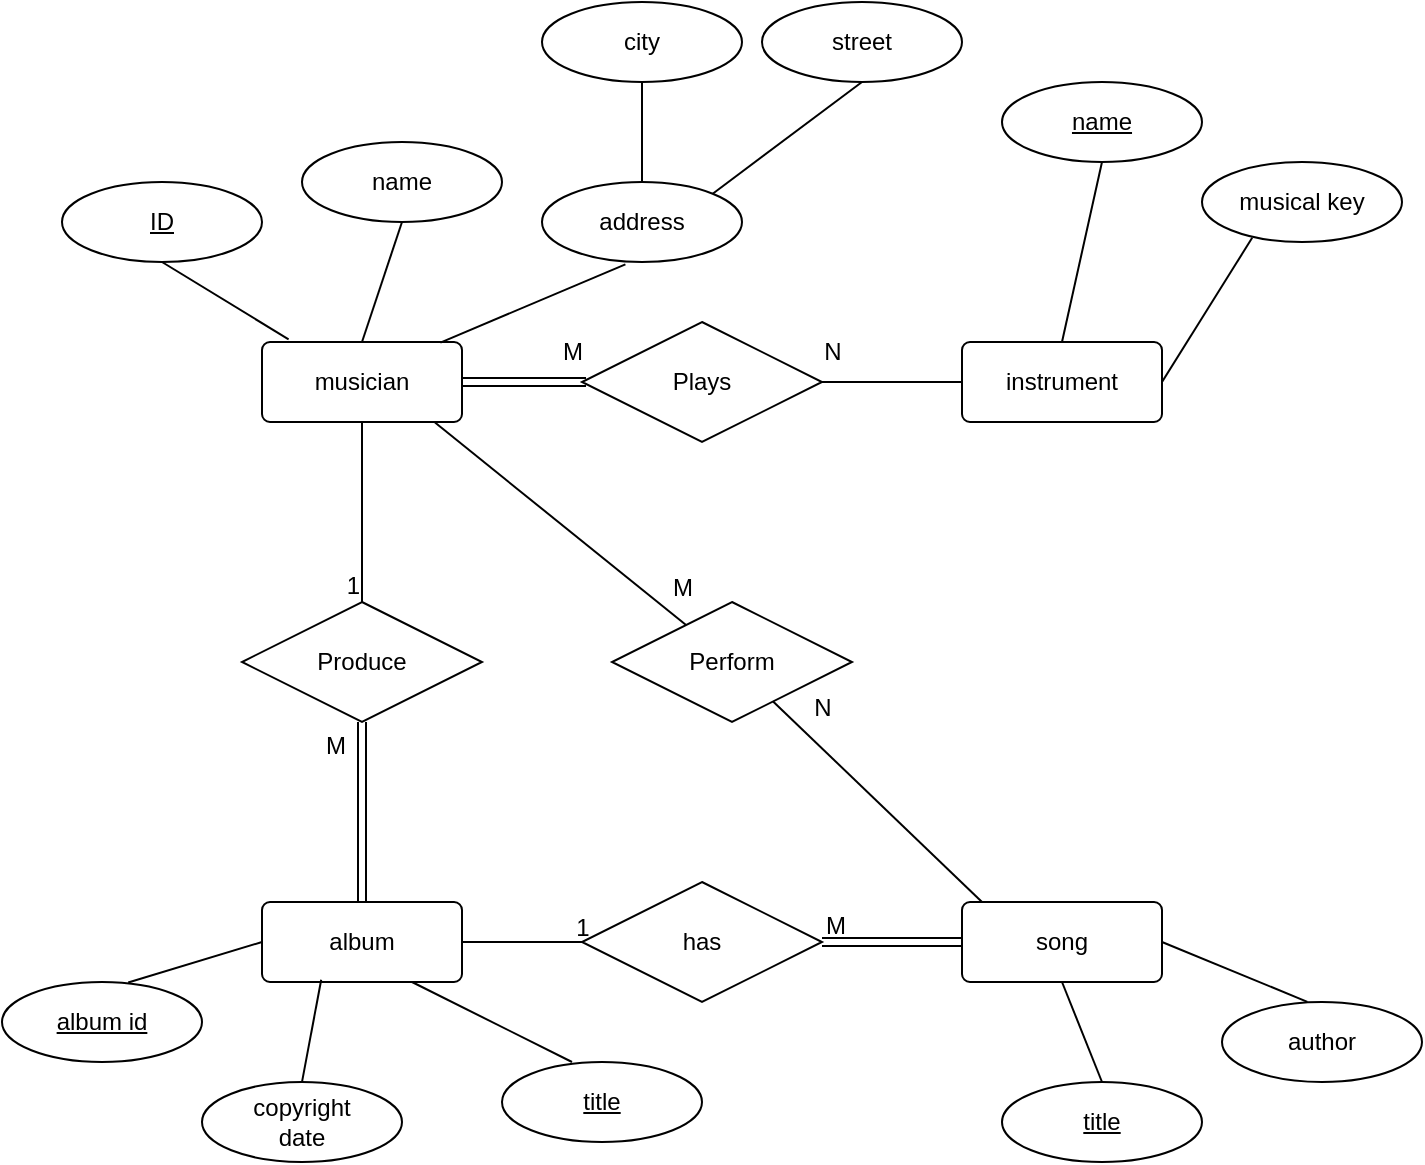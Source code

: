 <mxfile version="24.7.7">
  <diagram name="Page-1" id="1WG3cOHDoq-FHrJHbGw0">
    <mxGraphModel dx="989" dy="528" grid="1" gridSize="10" guides="1" tooltips="1" connect="1" arrows="1" fold="1" page="1" pageScale="1" pageWidth="850" pageHeight="1100" math="0" shadow="0">
      <root>
        <mxCell id="0" />
        <mxCell id="1" parent="0" />
        <mxCell id="Ia2qj5MPASJHxiKqFPaQ-2" value="musician" style="rounded=1;arcSize=10;whiteSpace=wrap;html=1;align=center;" vertex="1" parent="1">
          <mxGeometry x="190" y="480" width="100" height="40" as="geometry" />
        </mxCell>
        <mxCell id="Ia2qj5MPASJHxiKqFPaQ-3" value="instrument" style="rounded=1;arcSize=10;whiteSpace=wrap;html=1;align=center;" vertex="1" parent="1">
          <mxGeometry x="540" y="480" width="100" height="40" as="geometry" />
        </mxCell>
        <mxCell id="Ia2qj5MPASJHxiKqFPaQ-4" value="album" style="rounded=1;arcSize=10;whiteSpace=wrap;html=1;align=center;" vertex="1" parent="1">
          <mxGeometry x="190" y="760" width="100" height="40" as="geometry" />
        </mxCell>
        <mxCell id="Ia2qj5MPASJHxiKqFPaQ-5" value="song" style="rounded=1;arcSize=10;whiteSpace=wrap;html=1;align=center;" vertex="1" parent="1">
          <mxGeometry x="540" y="760" width="100" height="40" as="geometry" />
        </mxCell>
        <mxCell id="Ia2qj5MPASJHxiKqFPaQ-6" value="name" style="ellipse;whiteSpace=wrap;html=1;align=center;" vertex="1" parent="1">
          <mxGeometry x="210" y="380" width="100" height="40" as="geometry" />
        </mxCell>
        <mxCell id="Ia2qj5MPASJHxiKqFPaQ-7" value="" style="endArrow=none;html=1;rounded=0;exitX=0.5;exitY=1;exitDx=0;exitDy=0;entryX=0.5;entryY=0;entryDx=0;entryDy=0;" edge="1" parent="1" source="Ia2qj5MPASJHxiKqFPaQ-6" target="Ia2qj5MPASJHxiKqFPaQ-2">
          <mxGeometry relative="1" as="geometry">
            <mxPoint x="120" y="490" as="sourcePoint" />
            <mxPoint x="280" y="490" as="targetPoint" />
          </mxGeometry>
        </mxCell>
        <mxCell id="Ia2qj5MPASJHxiKqFPaQ-8" value="ID" style="ellipse;whiteSpace=wrap;html=1;align=center;fontStyle=4;" vertex="1" parent="1">
          <mxGeometry x="90" y="400" width="100" height="40" as="geometry" />
        </mxCell>
        <mxCell id="Ia2qj5MPASJHxiKqFPaQ-9" value="" style="endArrow=none;html=1;rounded=0;exitX=0.5;exitY=1;exitDx=0;exitDy=0;entryX=0.133;entryY=-0.033;entryDx=0;entryDy=0;entryPerimeter=0;" edge="1" parent="1" source="Ia2qj5MPASJHxiKqFPaQ-8" target="Ia2qj5MPASJHxiKqFPaQ-2">
          <mxGeometry relative="1" as="geometry">
            <mxPoint x="100" y="520" as="sourcePoint" />
            <mxPoint x="260" y="520" as="targetPoint" />
          </mxGeometry>
        </mxCell>
        <mxCell id="Ia2qj5MPASJHxiKqFPaQ-11" value="address" style="ellipse;whiteSpace=wrap;html=1;align=center;" vertex="1" parent="1">
          <mxGeometry x="330" y="400" width="100" height="40" as="geometry" />
        </mxCell>
        <mxCell id="Ia2qj5MPASJHxiKqFPaQ-12" value="" style="endArrow=none;html=1;rounded=0;exitX=0.892;exitY=0.008;exitDx=0;exitDy=0;exitPerimeter=0;entryX=0.417;entryY=1.029;entryDx=0;entryDy=0;entryPerimeter=0;" edge="1" parent="1" source="Ia2qj5MPASJHxiKqFPaQ-2" target="Ia2qj5MPASJHxiKqFPaQ-11">
          <mxGeometry relative="1" as="geometry">
            <mxPoint x="340" y="470" as="sourcePoint" />
            <mxPoint x="500" y="470" as="targetPoint" />
          </mxGeometry>
        </mxCell>
        <mxCell id="Ia2qj5MPASJHxiKqFPaQ-13" value="city" style="ellipse;whiteSpace=wrap;html=1;align=center;" vertex="1" parent="1">
          <mxGeometry x="330" y="310" width="100" height="40" as="geometry" />
        </mxCell>
        <mxCell id="Ia2qj5MPASJHxiKqFPaQ-14" value="street" style="ellipse;whiteSpace=wrap;html=1;align=center;" vertex="1" parent="1">
          <mxGeometry x="440" y="310" width="100" height="40" as="geometry" />
        </mxCell>
        <mxCell id="Ia2qj5MPASJHxiKqFPaQ-15" value="" style="endArrow=none;html=1;rounded=0;entryX=0.5;entryY=1;entryDx=0;entryDy=0;exitX=0.5;exitY=0;exitDx=0;exitDy=0;" edge="1" parent="1" source="Ia2qj5MPASJHxiKqFPaQ-11" target="Ia2qj5MPASJHxiKqFPaQ-13">
          <mxGeometry relative="1" as="geometry">
            <mxPoint x="350" y="630" as="sourcePoint" />
            <mxPoint x="510" y="630" as="targetPoint" />
          </mxGeometry>
        </mxCell>
        <mxCell id="Ia2qj5MPASJHxiKqFPaQ-16" value="" style="endArrow=none;html=1;rounded=0;entryX=0.5;entryY=1;entryDx=0;entryDy=0;exitX=1;exitY=0;exitDx=0;exitDy=0;" edge="1" parent="1" source="Ia2qj5MPASJHxiKqFPaQ-11" target="Ia2qj5MPASJHxiKqFPaQ-14">
          <mxGeometry relative="1" as="geometry">
            <mxPoint x="350" y="470" as="sourcePoint" />
            <mxPoint x="510" y="470" as="targetPoint" />
          </mxGeometry>
        </mxCell>
        <mxCell id="Ia2qj5MPASJHxiKqFPaQ-19" value="Plays" style="shape=rhombus;perimeter=rhombusPerimeter;whiteSpace=wrap;html=1;align=center;" vertex="1" parent="1">
          <mxGeometry x="350" y="470" width="120" height="60" as="geometry" />
        </mxCell>
        <mxCell id="Ia2qj5MPASJHxiKqFPaQ-20" value="" style="endArrow=none;html=1;rounded=0;" edge="1" parent="1">
          <mxGeometry relative="1" as="geometry">
            <mxPoint x="470" y="500" as="sourcePoint" />
            <mxPoint x="540" y="500" as="targetPoint" />
          </mxGeometry>
        </mxCell>
        <mxCell id="Ia2qj5MPASJHxiKqFPaQ-21" value="N" style="text;html=1;align=center;verticalAlign=middle;resizable=0;points=[];autosize=1;strokeColor=none;fillColor=none;" vertex="1" parent="1">
          <mxGeometry x="460" y="470" width="30" height="30" as="geometry" />
        </mxCell>
        <mxCell id="Ia2qj5MPASJHxiKqFPaQ-24" value="M" style="text;html=1;align=center;verticalAlign=middle;resizable=0;points=[];autosize=1;strokeColor=none;fillColor=none;" vertex="1" parent="1">
          <mxGeometry x="330" y="470" width="30" height="30" as="geometry" />
        </mxCell>
        <mxCell id="Ia2qj5MPASJHxiKqFPaQ-25" value="" style="shape=link;html=1;rounded=0;entryX=0;entryY=0.5;entryDx=0;entryDy=0;exitX=1;exitY=0.5;exitDx=0;exitDy=0;" edge="1" parent="1" source="Ia2qj5MPASJHxiKqFPaQ-28" target="Ia2qj5MPASJHxiKqFPaQ-5">
          <mxGeometry relative="1" as="geometry">
            <mxPoint x="490" y="650" as="sourcePoint" />
            <mxPoint x="515" y="689.58" as="targetPoint" />
          </mxGeometry>
        </mxCell>
        <mxCell id="Ia2qj5MPASJHxiKqFPaQ-26" value="M" style="resizable=0;html=1;whiteSpace=wrap;align=left;verticalAlign=bottom;" connectable="0" vertex="1" parent="Ia2qj5MPASJHxiKqFPaQ-25">
          <mxGeometry x="-1" relative="1" as="geometry" />
        </mxCell>
        <mxCell id="Ia2qj5MPASJHxiKqFPaQ-28" value="has" style="shape=rhombus;perimeter=rhombusPerimeter;whiteSpace=wrap;html=1;align=center;" vertex="1" parent="1">
          <mxGeometry x="350" y="750" width="120" height="60" as="geometry" />
        </mxCell>
        <mxCell id="Ia2qj5MPASJHxiKqFPaQ-29" value="" style="endArrow=none;html=1;rounded=0;exitX=1;exitY=0.5;exitDx=0;exitDy=0;entryX=0;entryY=0.5;entryDx=0;entryDy=0;" edge="1" parent="1" source="Ia2qj5MPASJHxiKqFPaQ-4" target="Ia2qj5MPASJHxiKqFPaQ-28">
          <mxGeometry relative="1" as="geometry">
            <mxPoint x="320" y="730" as="sourcePoint" />
            <mxPoint x="480" y="730" as="targetPoint" />
          </mxGeometry>
        </mxCell>
        <mxCell id="Ia2qj5MPASJHxiKqFPaQ-31" value="Produce" style="shape=rhombus;perimeter=rhombusPerimeter;whiteSpace=wrap;html=1;align=center;" vertex="1" parent="1">
          <mxGeometry x="180" y="610" width="120" height="60" as="geometry" />
        </mxCell>
        <mxCell id="Ia2qj5MPASJHxiKqFPaQ-32" value="" style="endArrow=none;html=1;rounded=0;exitX=0.5;exitY=1;exitDx=0;exitDy=0;entryX=0.5;entryY=0;entryDx=0;entryDy=0;" edge="1" parent="1" source="Ia2qj5MPASJHxiKqFPaQ-2" target="Ia2qj5MPASJHxiKqFPaQ-31">
          <mxGeometry relative="1" as="geometry">
            <mxPoint x="140" y="590" as="sourcePoint" />
            <mxPoint x="300" y="590" as="targetPoint" />
          </mxGeometry>
        </mxCell>
        <mxCell id="Ia2qj5MPASJHxiKqFPaQ-33" value="1" style="resizable=0;html=1;whiteSpace=wrap;align=right;verticalAlign=bottom;" connectable="0" vertex="1" parent="Ia2qj5MPASJHxiKqFPaQ-32">
          <mxGeometry x="1" relative="1" as="geometry" />
        </mxCell>
        <mxCell id="Ia2qj5MPASJHxiKqFPaQ-37" value="" style="shape=link;html=1;rounded=0;exitX=0.5;exitY=1;exitDx=0;exitDy=0;entryX=0.5;entryY=0;entryDx=0;entryDy=0;" edge="1" parent="1" source="Ia2qj5MPASJHxiKqFPaQ-31" target="Ia2qj5MPASJHxiKqFPaQ-4">
          <mxGeometry relative="1" as="geometry">
            <mxPoint x="240" y="720" as="sourcePoint" />
            <mxPoint x="400" y="720" as="targetPoint" />
          </mxGeometry>
        </mxCell>
        <mxCell id="Ia2qj5MPASJHxiKqFPaQ-38" value="M" style="resizable=0;html=1;whiteSpace=wrap;align=left;verticalAlign=bottom;" connectable="0" vertex="1" parent="Ia2qj5MPASJHxiKqFPaQ-37">
          <mxGeometry x="-1" relative="1" as="geometry">
            <mxPoint x="-20" y="20" as="offset" />
          </mxGeometry>
        </mxCell>
        <mxCell id="Ia2qj5MPASJHxiKqFPaQ-40" value="" style="shape=link;html=1;rounded=0;exitX=1;exitY=0.5;exitDx=0;exitDy=0;" edge="1" parent="1" source="Ia2qj5MPASJHxiKqFPaQ-2">
          <mxGeometry relative="1" as="geometry">
            <mxPoint x="300" y="560" as="sourcePoint" />
            <mxPoint x="352" y="500" as="targetPoint" />
          </mxGeometry>
        </mxCell>
        <mxCell id="Ia2qj5MPASJHxiKqFPaQ-43" value="name" style="ellipse;whiteSpace=wrap;html=1;align=center;fontStyle=4;" vertex="1" parent="1">
          <mxGeometry x="560" y="350" width="100" height="40" as="geometry" />
        </mxCell>
        <mxCell id="Ia2qj5MPASJHxiKqFPaQ-44" value="" style="endArrow=none;html=1;rounded=0;exitX=0.5;exitY=0;exitDx=0;exitDy=0;" edge="1" parent="1" source="Ia2qj5MPASJHxiKqFPaQ-3">
          <mxGeometry relative="1" as="geometry">
            <mxPoint x="620" y="450" as="sourcePoint" />
            <mxPoint x="610" y="390" as="targetPoint" />
          </mxGeometry>
        </mxCell>
        <mxCell id="Ia2qj5MPASJHxiKqFPaQ-45" value="musical key" style="ellipse;whiteSpace=wrap;html=1;align=center;" vertex="1" parent="1">
          <mxGeometry x="660" y="390" width="100" height="40" as="geometry" />
        </mxCell>
        <mxCell id="Ia2qj5MPASJHxiKqFPaQ-46" value="" style="endArrow=none;html=1;rounded=0;exitX=1;exitY=0.5;exitDx=0;exitDy=0;entryX=0.251;entryY=0.947;entryDx=0;entryDy=0;entryPerimeter=0;" edge="1" parent="1" source="Ia2qj5MPASJHxiKqFPaQ-3" target="Ia2qj5MPASJHxiKqFPaQ-45">
          <mxGeometry relative="1" as="geometry">
            <mxPoint x="670" y="510" as="sourcePoint" />
            <mxPoint x="830" y="510" as="targetPoint" />
          </mxGeometry>
        </mxCell>
        <mxCell id="Ia2qj5MPASJHxiKqFPaQ-47" value="&lt;div&gt;title&lt;/div&gt;" style="ellipse;whiteSpace=wrap;html=1;align=center;fontStyle=4;" vertex="1" parent="1">
          <mxGeometry x="560" y="850" width="100" height="40" as="geometry" />
        </mxCell>
        <mxCell id="Ia2qj5MPASJHxiKqFPaQ-48" value="author" style="ellipse;whiteSpace=wrap;html=1;align=center;" vertex="1" parent="1">
          <mxGeometry x="670" y="810" width="100" height="40" as="geometry" />
        </mxCell>
        <mxCell id="Ia2qj5MPASJHxiKqFPaQ-49" value="" style="endArrow=none;html=1;rounded=0;exitX=1;exitY=0.5;exitDx=0;exitDy=0;entryX=0.427;entryY=-0.002;entryDx=0;entryDy=0;entryPerimeter=0;" edge="1" parent="1" source="Ia2qj5MPASJHxiKqFPaQ-5" target="Ia2qj5MPASJHxiKqFPaQ-48">
          <mxGeometry relative="1" as="geometry">
            <mxPoint x="630" y="830" as="sourcePoint" />
            <mxPoint x="790" y="830" as="targetPoint" />
          </mxGeometry>
        </mxCell>
        <mxCell id="Ia2qj5MPASJHxiKqFPaQ-50" value="" style="endArrow=none;html=1;rounded=0;exitX=0.5;exitY=1;exitDx=0;exitDy=0;entryX=0.5;entryY=0;entryDx=0;entryDy=0;" edge="1" parent="1" source="Ia2qj5MPASJHxiKqFPaQ-5" target="Ia2qj5MPASJHxiKqFPaQ-47">
          <mxGeometry relative="1" as="geometry">
            <mxPoint x="620" y="830" as="sourcePoint" />
            <mxPoint x="780" y="830" as="targetPoint" />
          </mxGeometry>
        </mxCell>
        <mxCell id="Ia2qj5MPASJHxiKqFPaQ-51" value="&lt;div&gt;copyright&lt;/div&gt;&lt;div&gt;date&lt;br&gt;&lt;/div&gt;" style="ellipse;whiteSpace=wrap;html=1;align=center;" vertex="1" parent="1">
          <mxGeometry x="160" y="850" width="100" height="40" as="geometry" />
        </mxCell>
        <mxCell id="Ia2qj5MPASJHxiKqFPaQ-53" value="" style="endArrow=none;html=1;rounded=0;exitX=0.296;exitY=0.972;exitDx=0;exitDy=0;exitPerimeter=0;entryX=0.5;entryY=0;entryDx=0;entryDy=0;" edge="1" parent="1" source="Ia2qj5MPASJHxiKqFPaQ-4" target="Ia2qj5MPASJHxiKqFPaQ-51">
          <mxGeometry relative="1" as="geometry">
            <mxPoint x="300" y="850" as="sourcePoint" />
            <mxPoint x="460" y="850" as="targetPoint" />
          </mxGeometry>
        </mxCell>
        <mxCell id="Ia2qj5MPASJHxiKqFPaQ-55" value="" style="endArrow=none;html=1;rounded=0;exitX=0.75;exitY=1;exitDx=0;exitDy=0;entryX=0.5;entryY=0;entryDx=0;entryDy=0;" edge="1" parent="1" source="Ia2qj5MPASJHxiKqFPaQ-4">
          <mxGeometry relative="1" as="geometry">
            <mxPoint x="270" y="830" as="sourcePoint" />
            <mxPoint x="345" y="840" as="targetPoint" />
          </mxGeometry>
        </mxCell>
        <mxCell id="Ia2qj5MPASJHxiKqFPaQ-56" value="title" style="ellipse;whiteSpace=wrap;html=1;align=center;fontStyle=4;" vertex="1" parent="1">
          <mxGeometry x="310" y="840" width="100" height="40" as="geometry" />
        </mxCell>
        <mxCell id="Ia2qj5MPASJHxiKqFPaQ-57" value="album id" style="ellipse;whiteSpace=wrap;html=1;align=center;fontStyle=4;" vertex="1" parent="1">
          <mxGeometry x="60" y="800" width="100" height="40" as="geometry" />
        </mxCell>
        <mxCell id="Ia2qj5MPASJHxiKqFPaQ-58" value="" style="endArrow=none;html=1;rounded=0;entryX=0;entryY=0.5;entryDx=0;entryDy=0;exitX=0.631;exitY=0.007;exitDx=0;exitDy=0;exitPerimeter=0;" edge="1" parent="1" source="Ia2qj5MPASJHxiKqFPaQ-57" target="Ia2qj5MPASJHxiKqFPaQ-4">
          <mxGeometry relative="1" as="geometry">
            <mxPoint x="20" y="710" as="sourcePoint" />
            <mxPoint x="180" y="710" as="targetPoint" />
          </mxGeometry>
        </mxCell>
        <mxCell id="Ia2qj5MPASJHxiKqFPaQ-59" value="Perform" style="shape=rhombus;perimeter=rhombusPerimeter;whiteSpace=wrap;html=1;align=center;" vertex="1" parent="1">
          <mxGeometry x="365" y="610" width="120" height="60" as="geometry" />
        </mxCell>
        <mxCell id="Ia2qj5MPASJHxiKqFPaQ-60" value="" style="endArrow=none;html=1;rounded=0;exitX=0.865;exitY=1.007;exitDx=0;exitDy=0;exitPerimeter=0;" edge="1" parent="1" source="Ia2qj5MPASJHxiKqFPaQ-2" target="Ia2qj5MPASJHxiKqFPaQ-59">
          <mxGeometry relative="1" as="geometry">
            <mxPoint x="340" y="560" as="sourcePoint" />
            <mxPoint x="500" y="560" as="targetPoint" />
          </mxGeometry>
        </mxCell>
        <mxCell id="Ia2qj5MPASJHxiKqFPaQ-61" value="M" style="text;html=1;align=center;verticalAlign=middle;resizable=0;points=[];autosize=1;strokeColor=none;fillColor=none;" vertex="1" parent="1">
          <mxGeometry x="385" y="588" width="30" height="30" as="geometry" />
        </mxCell>
        <mxCell id="Ia2qj5MPASJHxiKqFPaQ-62" value="" style="endArrow=none;html=1;rounded=0;entryX=0.1;entryY=0;entryDx=0;entryDy=0;entryPerimeter=0;" edge="1" parent="1" source="Ia2qj5MPASJHxiKqFPaQ-59" target="Ia2qj5MPASJHxiKqFPaQ-5">
          <mxGeometry relative="1" as="geometry">
            <mxPoint x="590" y="700" as="sourcePoint" />
            <mxPoint x="750" y="700" as="targetPoint" />
          </mxGeometry>
        </mxCell>
        <mxCell id="Ia2qj5MPASJHxiKqFPaQ-63" value="N" style="text;html=1;align=center;verticalAlign=middle;resizable=0;points=[];autosize=1;strokeColor=none;fillColor=none;" vertex="1" parent="1">
          <mxGeometry x="455" y="648" width="30" height="30" as="geometry" />
        </mxCell>
        <mxCell id="Ia2qj5MPASJHxiKqFPaQ-64" value="1" style="text;html=1;align=center;verticalAlign=middle;resizable=0;points=[];autosize=1;strokeColor=none;fillColor=none;" vertex="1" parent="1">
          <mxGeometry x="335" y="758" width="30" height="30" as="geometry" />
        </mxCell>
      </root>
    </mxGraphModel>
  </diagram>
</mxfile>
